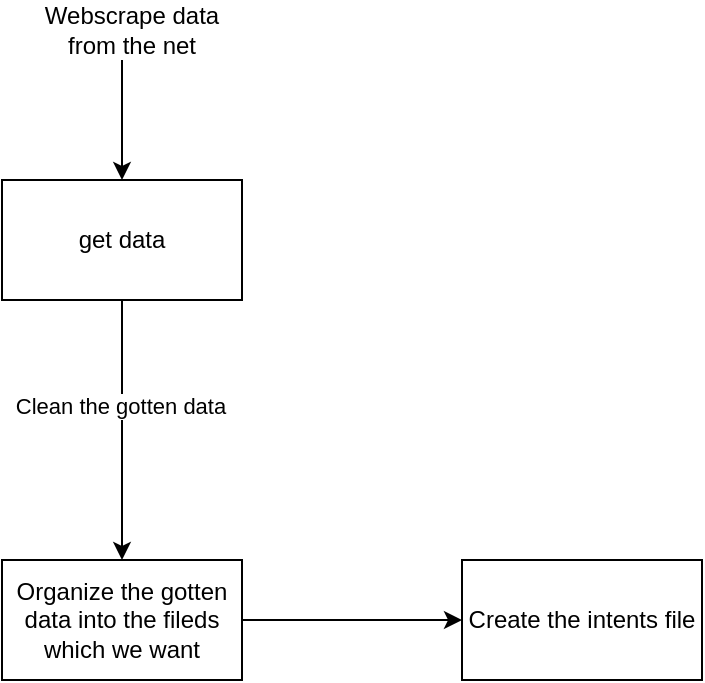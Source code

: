 <mxfile version="18.0.1" type="device"><diagram id="x2tsbzxXaHHM-CFOR7gB" name="Page-1"><mxGraphModel dx="1038" dy="689" grid="1" gridSize="10" guides="1" tooltips="1" connect="1" arrows="1" fold="1" page="1" pageScale="1" pageWidth="850" pageHeight="1100" math="0" shadow="0"><root><mxCell id="0"/><mxCell id="1" parent="0"/><mxCell id="B62eTnuYSIw6yuB125Ht-6" style="edgeStyle=orthogonalEdgeStyle;rounded=0;orthogonalLoop=1;jettySize=auto;html=1;entryX=0.5;entryY=0;entryDx=0;entryDy=0;" edge="1" parent="1" source="B62eTnuYSIw6yuB125Ht-1" target="B62eTnuYSIw6yuB125Ht-4"><mxGeometry relative="1" as="geometry"/></mxCell><mxCell id="B62eTnuYSIw6yuB125Ht-7" value="Clean the gotten data" style="edgeLabel;html=1;align=center;verticalAlign=middle;resizable=0;points=[];" vertex="1" connectable="0" parent="B62eTnuYSIw6yuB125Ht-6"><mxGeometry x="-0.187" y="-1" relative="1" as="geometry"><mxPoint as="offset"/></mxGeometry></mxCell><mxCell id="B62eTnuYSIw6yuB125Ht-1" value="get data" style="rounded=0;whiteSpace=wrap;html=1;" vertex="1" parent="1"><mxGeometry x="320" y="150" width="120" height="60" as="geometry"/></mxCell><mxCell id="B62eTnuYSIw6yuB125Ht-2" value="" style="endArrow=classic;html=1;rounded=0;entryX=0.5;entryY=0;entryDx=0;entryDy=0;" edge="1" parent="1" target="B62eTnuYSIw6yuB125Ht-1"><mxGeometry width="50" height="50" relative="1" as="geometry"><mxPoint x="380" y="90" as="sourcePoint"/><mxPoint x="450" y="310" as="targetPoint"/></mxGeometry></mxCell><mxCell id="B62eTnuYSIw6yuB125Ht-3" value="Webscrape data from the net" style="text;html=1;strokeColor=none;fillColor=none;align=center;verticalAlign=middle;whiteSpace=wrap;rounded=0;" vertex="1" parent="1"><mxGeometry x="330" y="60" width="110" height="30" as="geometry"/></mxCell><mxCell id="B62eTnuYSIw6yuB125Ht-9" style="edgeStyle=orthogonalEdgeStyle;rounded=0;orthogonalLoop=1;jettySize=auto;html=1;entryX=0;entryY=0.5;entryDx=0;entryDy=0;" edge="1" parent="1" source="B62eTnuYSIw6yuB125Ht-4" target="B62eTnuYSIw6yuB125Ht-8"><mxGeometry relative="1" as="geometry"/></mxCell><mxCell id="B62eTnuYSIw6yuB125Ht-4" value="Organize the gotten data into the fileds which we want" style="rounded=0;whiteSpace=wrap;html=1;" vertex="1" parent="1"><mxGeometry x="320" y="340" width="120" height="60" as="geometry"/></mxCell><mxCell id="B62eTnuYSIw6yuB125Ht-8" value="Create the intents file" style="rounded=0;whiteSpace=wrap;html=1;" vertex="1" parent="1"><mxGeometry x="550" y="340" width="120" height="60" as="geometry"/></mxCell></root></mxGraphModel></diagram></mxfile>